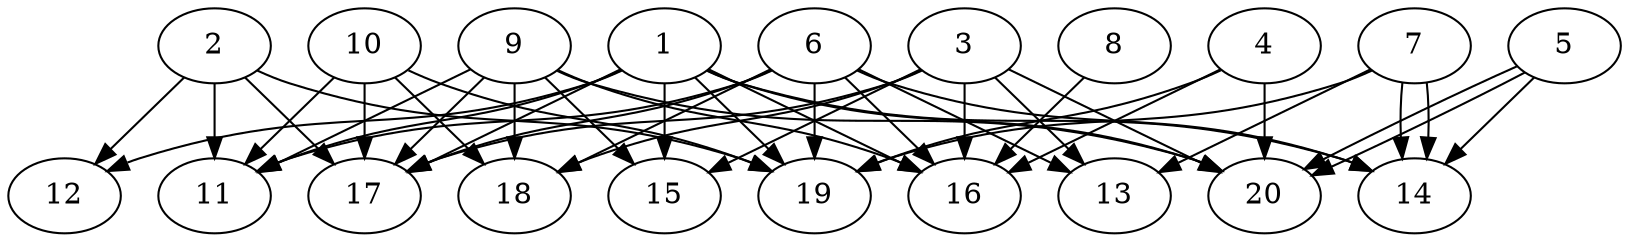 // DAG automatically generated by daggen at Tue Jul 23 14:25:45 2019
// ./daggen --dot -n 20 --ccr 0.5 --fat 0.7 --regular 0.5 --density 0.6 --mindata 5242880 --maxdata 52428800 
digraph G {
  1 [size="100366336", alpha="0.10", expect_size="50183168"] 
  1 -> 11 [size ="50183168"]
  1 -> 12 [size ="50183168"]
  1 -> 14 [size ="50183168"]
  1 -> 15 [size ="50183168"]
  1 -> 16 [size ="50183168"]
  1 -> 17 [size ="50183168"]
  1 -> 19 [size ="50183168"]
  1 -> 20 [size ="50183168"]
  2 [size="13930496", alpha="0.18", expect_size="6965248"] 
  2 -> 11 [size ="6965248"]
  2 -> 12 [size ="6965248"]
  2 -> 17 [size ="6965248"]
  2 -> 19 [size ="6965248"]
  3 [size="39364608", alpha="0.10", expect_size="19682304"] 
  3 -> 13 [size ="19682304"]
  3 -> 15 [size ="19682304"]
  3 -> 16 [size ="19682304"]
  3 -> 17 [size ="19682304"]
  3 -> 18 [size ="19682304"]
  3 -> 20 [size ="19682304"]
  4 [size="12644352", alpha="0.15", expect_size="6322176"] 
  4 -> 16 [size ="6322176"]
  4 -> 19 [size ="6322176"]
  4 -> 20 [size ="6322176"]
  5 [size="23123968", alpha="0.18", expect_size="11561984"] 
  5 -> 14 [size ="11561984"]
  5 -> 20 [size ="11561984"]
  5 -> 20 [size ="11561984"]
  6 [size="103536640", alpha="0.10", expect_size="51768320"] 
  6 -> 11 [size ="51768320"]
  6 -> 13 [size ="51768320"]
  6 -> 14 [size ="51768320"]
  6 -> 16 [size ="51768320"]
  6 -> 17 [size ="51768320"]
  6 -> 18 [size ="51768320"]
  6 -> 19 [size ="51768320"]
  7 [size="41783296", alpha="0.05", expect_size="20891648"] 
  7 -> 13 [size ="20891648"]
  7 -> 14 [size ="20891648"]
  7 -> 14 [size ="20891648"]
  7 -> 19 [size ="20891648"]
  8 [size="65255424", alpha="0.20", expect_size="32627712"] 
  8 -> 16 [size ="32627712"]
  9 [size="94599168", alpha="0.07", expect_size="47299584"] 
  9 -> 11 [size ="47299584"]
  9 -> 15 [size ="47299584"]
  9 -> 16 [size ="47299584"]
  9 -> 17 [size ="47299584"]
  9 -> 18 [size ="47299584"]
  9 -> 20 [size ="47299584"]
  10 [size="98504704", alpha="0.04", expect_size="49252352"] 
  10 -> 11 [size ="49252352"]
  10 -> 17 [size ="49252352"]
  10 -> 18 [size ="49252352"]
  10 -> 19 [size ="49252352"]
  11 [size="87513088", alpha="0.18", expect_size="43756544"] 
  12 [size="38727680", alpha="0.15", expect_size="19363840"] 
  13 [size="28026880", alpha="0.13", expect_size="14013440"] 
  14 [size="74219520", alpha="0.10", expect_size="37109760"] 
  15 [size="49905664", alpha="0.12", expect_size="24952832"] 
  16 [size="41476096", alpha="0.12", expect_size="20738048"] 
  17 [size="87306240", alpha="0.11", expect_size="43653120"] 
  18 [size="17907712", alpha="0.14", expect_size="8953856"] 
  19 [size="16097280", alpha="0.18", expect_size="8048640"] 
  20 [size="50839552", alpha="0.12", expect_size="25419776"] 
}
